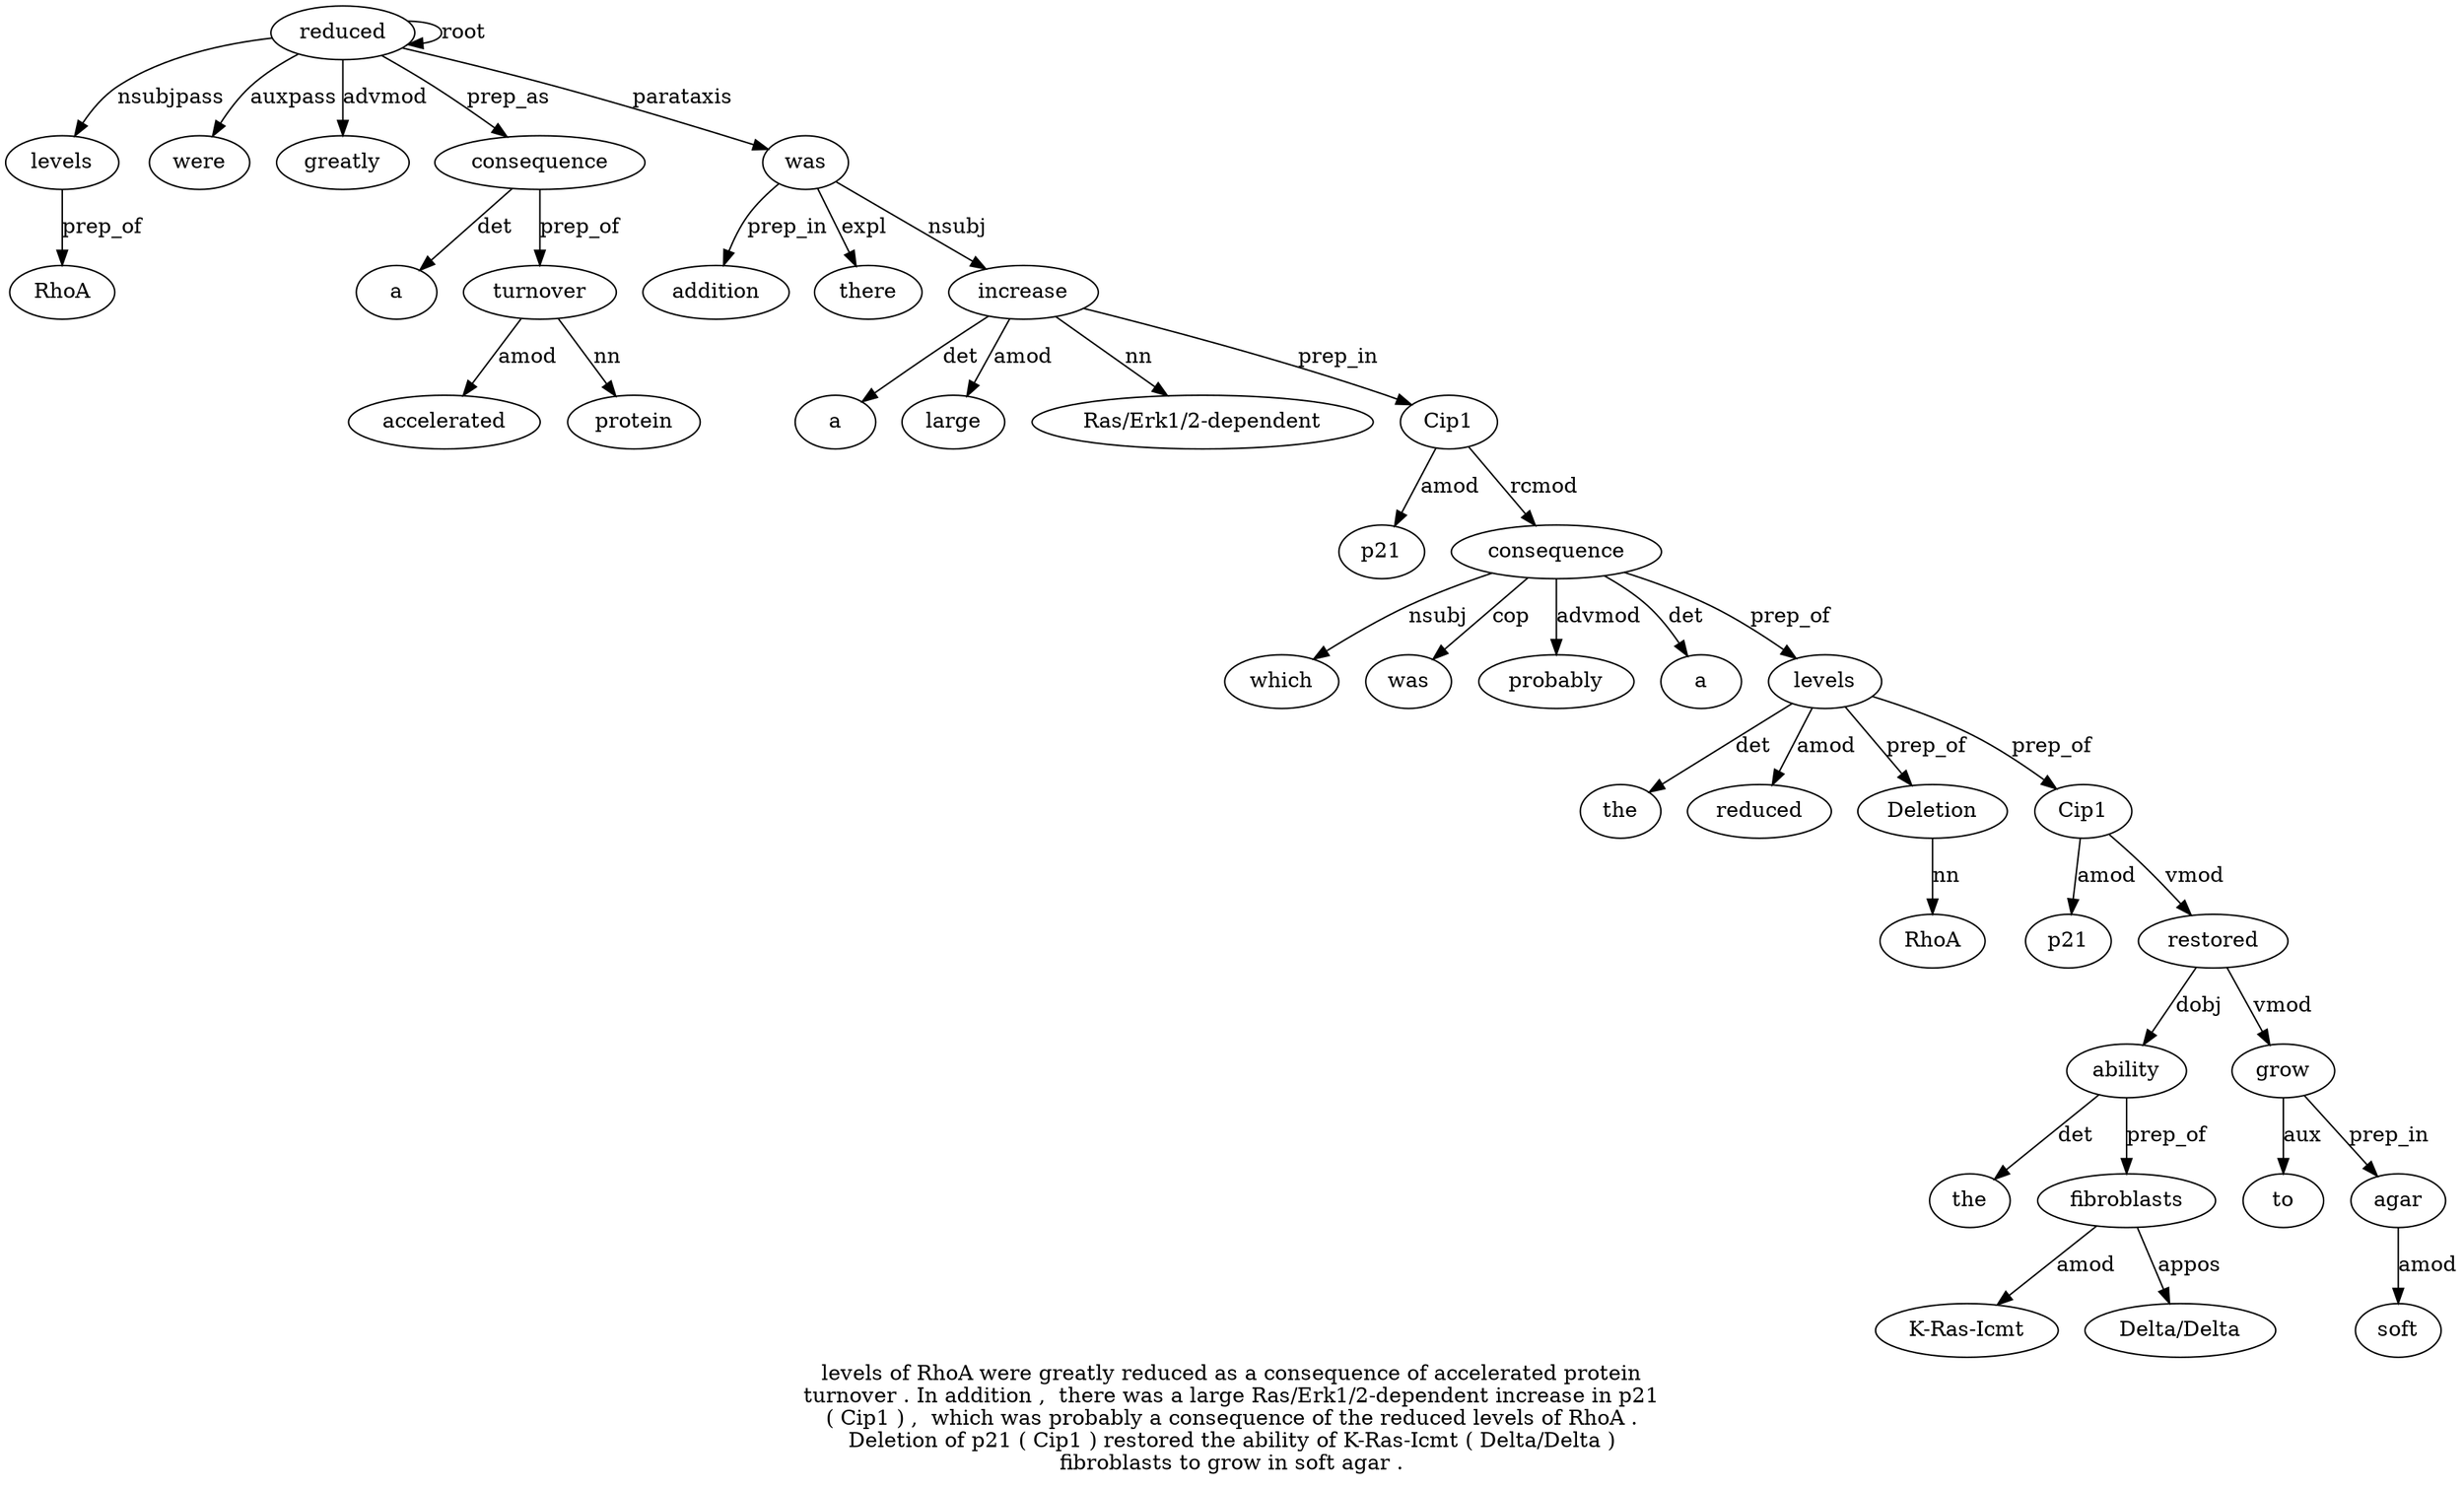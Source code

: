 digraph "levels of RhoA were greatly reduced as a consequence of accelerated protein turnover . In addition ,  there was a large Ras/Erk1/2-dependent increase in p21 ( Cip1 ) ,  which was probably a consequence of the reduced levels of RhoA . Deletion of p21 ( Cip1 ) restored the ability of K-Ras-Icmt ( Delta/Delta ) fibroblasts to grow in soft agar ." {
label="levels of RhoA were greatly reduced as a consequence of accelerated protein
turnover . In addition ,  there was a large Ras/Erk1/2-dependent increase in p21
( Cip1 ) ,  which was probably a consequence of the reduced levels of RhoA .
Deletion of p21 ( Cip1 ) restored the ability of K-Ras-Icmt ( Delta/Delta )
fibroblasts to grow in soft agar .";
reduced6 [style=filled, fillcolor=white, label=reduced];
levels1 [style=filled, fillcolor=white, label=levels];
reduced6 -> levels1  [label=nsubjpass];
RhoA3 [style=filled, fillcolor=white, label=RhoA];
levels1 -> RhoA3  [label=prep_of];
were4 [style=filled, fillcolor=white, label=were];
reduced6 -> were4  [label=auxpass];
greatly5 [style=filled, fillcolor=white, label=greatly];
reduced6 -> greatly5  [label=advmod];
reduced6 -> reduced6  [label=root];
consequence9 [style=filled, fillcolor=white, label=consequence];
a8 [style=filled, fillcolor=white, label=a];
consequence9 -> a8  [label=det];
reduced6 -> consequence9  [label=prep_as];
turnover13 [style=filled, fillcolor=white, label=turnover];
accelerated11 [style=filled, fillcolor=white, label=accelerated];
turnover13 -> accelerated11  [label=amod];
protein12 [style=filled, fillcolor=white, label=protein];
turnover13 -> protein12  [label=nn];
consequence9 -> turnover13  [label=prep_of];
was19 [style=filled, fillcolor=white, label=was];
addition16 [style=filled, fillcolor=white, label=addition];
was19 -> addition16  [label=prep_in];
there18 [style=filled, fillcolor=white, label=there];
was19 -> there18  [label=expl];
reduced6 -> was19  [label=parataxis];
increase23 [style=filled, fillcolor=white, label=increase];
a20 [style=filled, fillcolor=white, label=a];
increase23 -> a20  [label=det];
large21 [style=filled, fillcolor=white, label=large];
increase23 -> large21  [label=amod];
"Ras/Erk1/2-dependent" [style=filled, fillcolor=white, label="Ras/Erk1/2-dependent"];
increase23 -> "Ras/Erk1/2-dependent"  [label=nn];
was19 -> increase23  [label=nsubj];
Cip127 [style=filled, fillcolor=white, label=Cip1];
p2125 [style=filled, fillcolor=white, label=p21];
Cip127 -> p2125  [label=amod];
increase23 -> Cip127  [label=prep_in];
consequence34 [style=filled, fillcolor=white, label=consequence];
which30 [style=filled, fillcolor=white, label=which];
consequence34 -> which30  [label=nsubj];
was31 [style=filled, fillcolor=white, label=was];
consequence34 -> was31  [label=cop];
probably32 [style=filled, fillcolor=white, label=probably];
consequence34 -> probably32  [label=advmod];
a33 [style=filled, fillcolor=white, label=a];
consequence34 -> a33  [label=det];
Cip127 -> consequence34  [label=rcmod];
levels38 [style=filled, fillcolor=white, label=levels];
the36 [style=filled, fillcolor=white, label=the];
levels38 -> the36  [label=det];
reduced37 [style=filled, fillcolor=white, label=reduced];
levels38 -> reduced37  [label=amod];
consequence34 -> levels38  [label=prep_of];
Deletion42 [style=filled, fillcolor=white, label=Deletion];
RhoA40 [style=filled, fillcolor=white, label=RhoA];
Deletion42 -> RhoA40  [label=nn];
levels38 -> Deletion42  [label=prep_of];
Cip146 [style=filled, fillcolor=white, label=Cip1];
p2144 [style=filled, fillcolor=white, label=p21];
Cip146 -> p2144  [label=amod];
levels38 -> Cip146  [label=prep_of];
restored48 [style=filled, fillcolor=white, label=restored];
Cip146 -> restored48  [label=vmod];
ability50 [style=filled, fillcolor=white, label=ability];
the49 [style=filled, fillcolor=white, label=the];
ability50 -> the49  [label=det];
restored48 -> ability50  [label=dobj];
fibroblasts56 [style=filled, fillcolor=white, label=fibroblasts];
"K-Ras-Icmt52" [style=filled, fillcolor=white, label="K-Ras-Icmt"];
fibroblasts56 -> "K-Ras-Icmt52"  [label=amod];
"Delta/Delta54" [style=filled, fillcolor=white, label="Delta/Delta"];
fibroblasts56 -> "Delta/Delta54"  [label=appos];
ability50 -> fibroblasts56  [label=prep_of];
grow58 [style=filled, fillcolor=white, label=grow];
to57 [style=filled, fillcolor=white, label=to];
grow58 -> to57  [label=aux];
restored48 -> grow58  [label=vmod];
agar61 [style=filled, fillcolor=white, label=agar];
soft60 [style=filled, fillcolor=white, label=soft];
agar61 -> soft60  [label=amod];
grow58 -> agar61  [label=prep_in];
}
